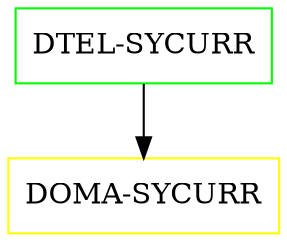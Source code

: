 digraph G {
  "DTEL-SYCURR" [shape=box,color=green];
  "DOMA-SYCURR" [shape=box,color=yellow,URL="./DOMA_SYCURR.html"];
  "DTEL-SYCURR" -> "DOMA-SYCURR";
}
